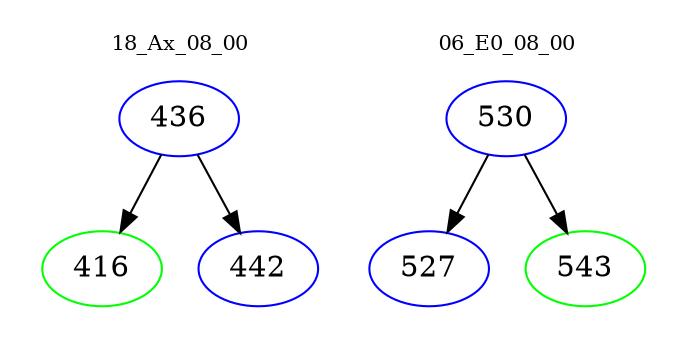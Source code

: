 digraph{
subgraph cluster_0 {
color = white
label = "18_Ax_08_00";
fontsize=10;
T0_436 [label="436", color="blue"]
T0_436 -> T0_416 [color="black"]
T0_416 [label="416", color="green"]
T0_436 -> T0_442 [color="black"]
T0_442 [label="442", color="blue"]
}
subgraph cluster_1 {
color = white
label = "06_E0_08_00";
fontsize=10;
T1_530 [label="530", color="blue"]
T1_530 -> T1_527 [color="black"]
T1_527 [label="527", color="blue"]
T1_530 -> T1_543 [color="black"]
T1_543 [label="543", color="green"]
}
}
